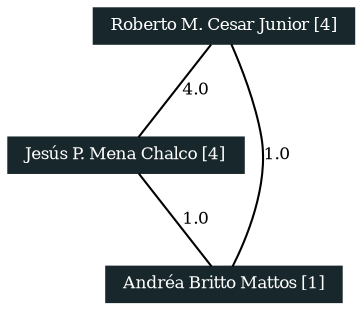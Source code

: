 strict graph grafo2 {
	graph [bb="0,0,167.5,141",
		id=grafo2,
		overlap=False
	];
	node [fontsize=8,
		label="\N",
		shape=rectangle,
		style=filled
	];
	0	 [URL="http://lattes.cnpq.br/2240951178648368",
		color="#17272B",
		fontcolor="#FFFFFF",
		height=0.23611,
		label="Roberto M. Cesar Junior [4]",
		pos="113.5,132.5",
		width=1.5];
	1	 [URL="http://lattes.cnpq.br/4727357182510680",
		color="#17272B",
		fontcolor="#FFFFFF",
		height=0.23611,
		label="Jesús P. Mena Chalco [4]",
		pos="49.5,70.5",
		width=1.375];
	0 -- 1	 [fontsize=8,
		label=4.0,
		lp="90.5,101.5",
		pos="105.39,123.9 93.151,112.42 70.065,90.78 57.742,79.227"];
	2	 [URL="http://lattes.cnpq.br/2837012019824386",
		color="#17272B",
		fontcolor="#FFFFFF",
		height=0.23611,
		label="Andréa Britto Mattos [1]",
		pos="107.5,8.5",
		width=1.3611];
	0 -- 2	 [fontsize=8,
		label=1.0,
		lp="116.5,70.5",
		pos="113.12,123.87 112.05,101.96 108.95,39.035 107.88,17.129"];
	1 -- 2	 [fontsize=8,
		label=1.0,
		lp="87.5,39.5",
		pos="57.082,61.656 68.26,50.094 89.027,28.61 100.1,17.156"];
}
